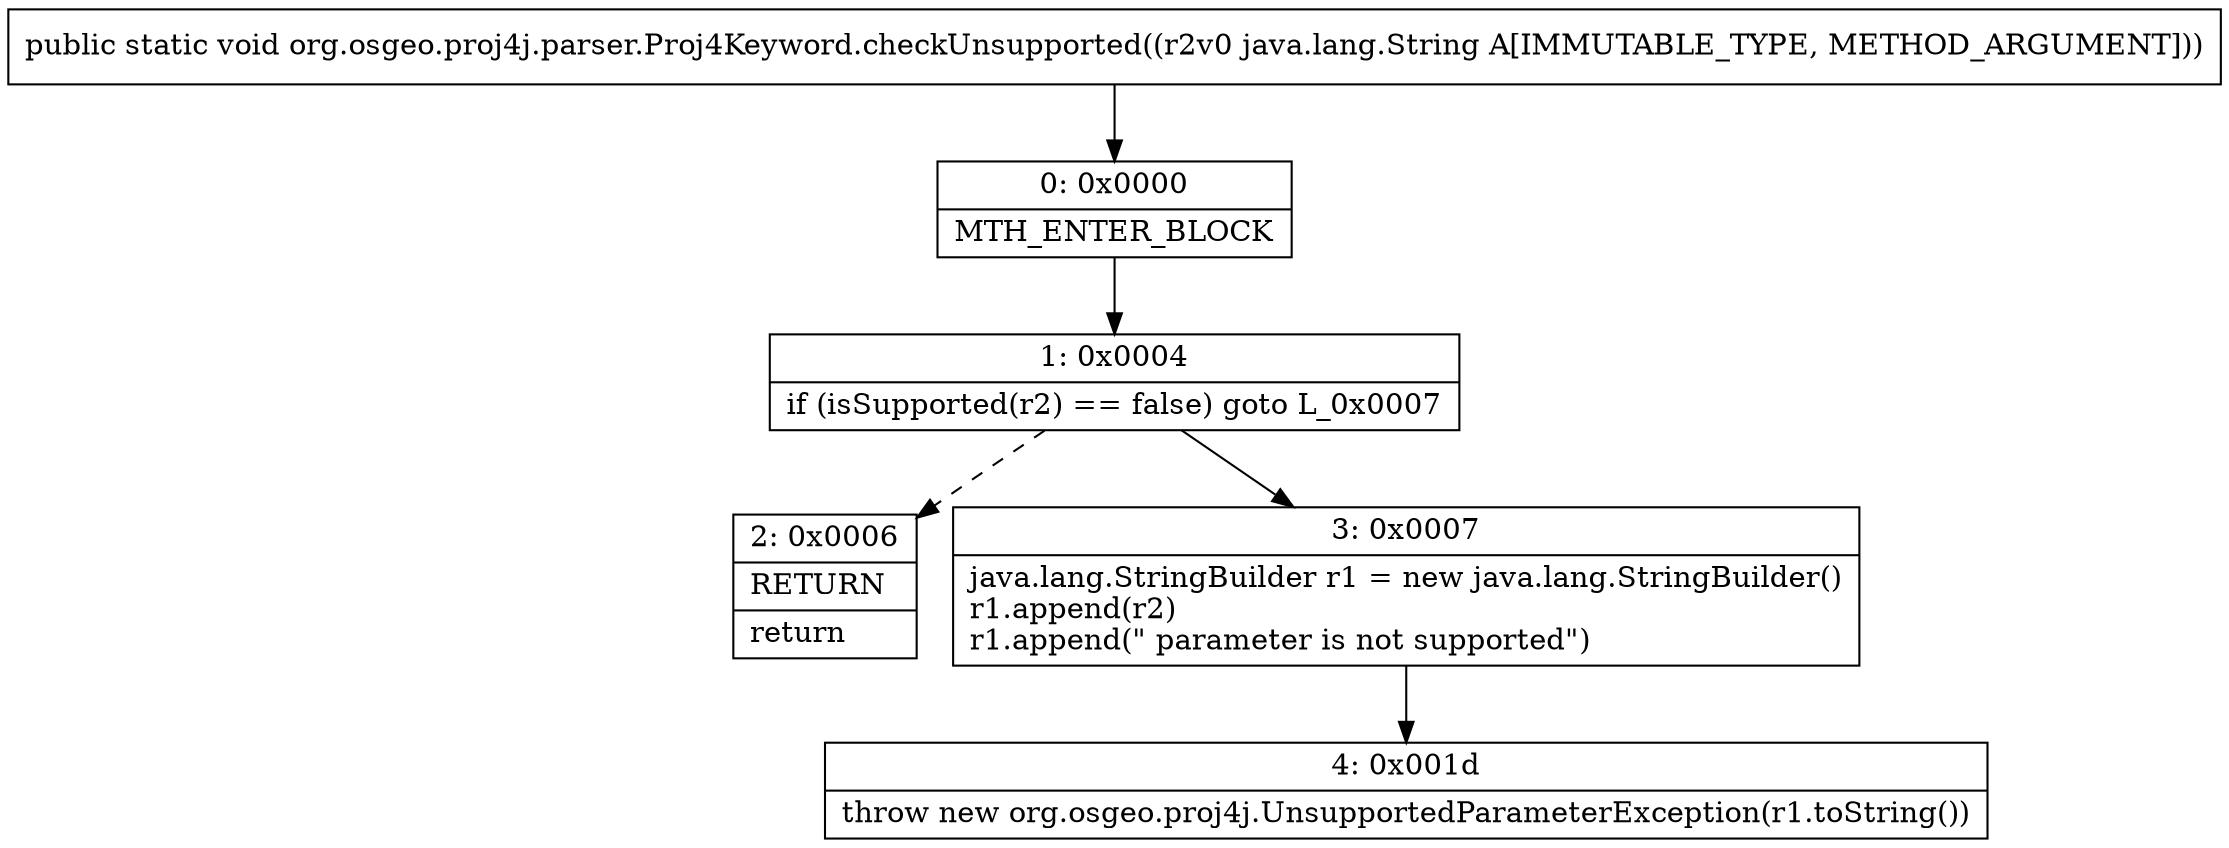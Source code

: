 digraph "CFG fororg.osgeo.proj4j.parser.Proj4Keyword.checkUnsupported(Ljava\/lang\/String;)V" {
Node_0 [shape=record,label="{0\:\ 0x0000|MTH_ENTER_BLOCK\l}"];
Node_1 [shape=record,label="{1\:\ 0x0004|if (isSupported(r2) == false) goto L_0x0007\l}"];
Node_2 [shape=record,label="{2\:\ 0x0006|RETURN\l|return\l}"];
Node_3 [shape=record,label="{3\:\ 0x0007|java.lang.StringBuilder r1 = new java.lang.StringBuilder()\lr1.append(r2)\lr1.append(\" parameter is not supported\")\l}"];
Node_4 [shape=record,label="{4\:\ 0x001d|throw new org.osgeo.proj4j.UnsupportedParameterException(r1.toString())\l}"];
MethodNode[shape=record,label="{public static void org.osgeo.proj4j.parser.Proj4Keyword.checkUnsupported((r2v0 java.lang.String A[IMMUTABLE_TYPE, METHOD_ARGUMENT])) }"];
MethodNode -> Node_0;
Node_0 -> Node_1;
Node_1 -> Node_2[style=dashed];
Node_1 -> Node_3;
Node_3 -> Node_4;
}

